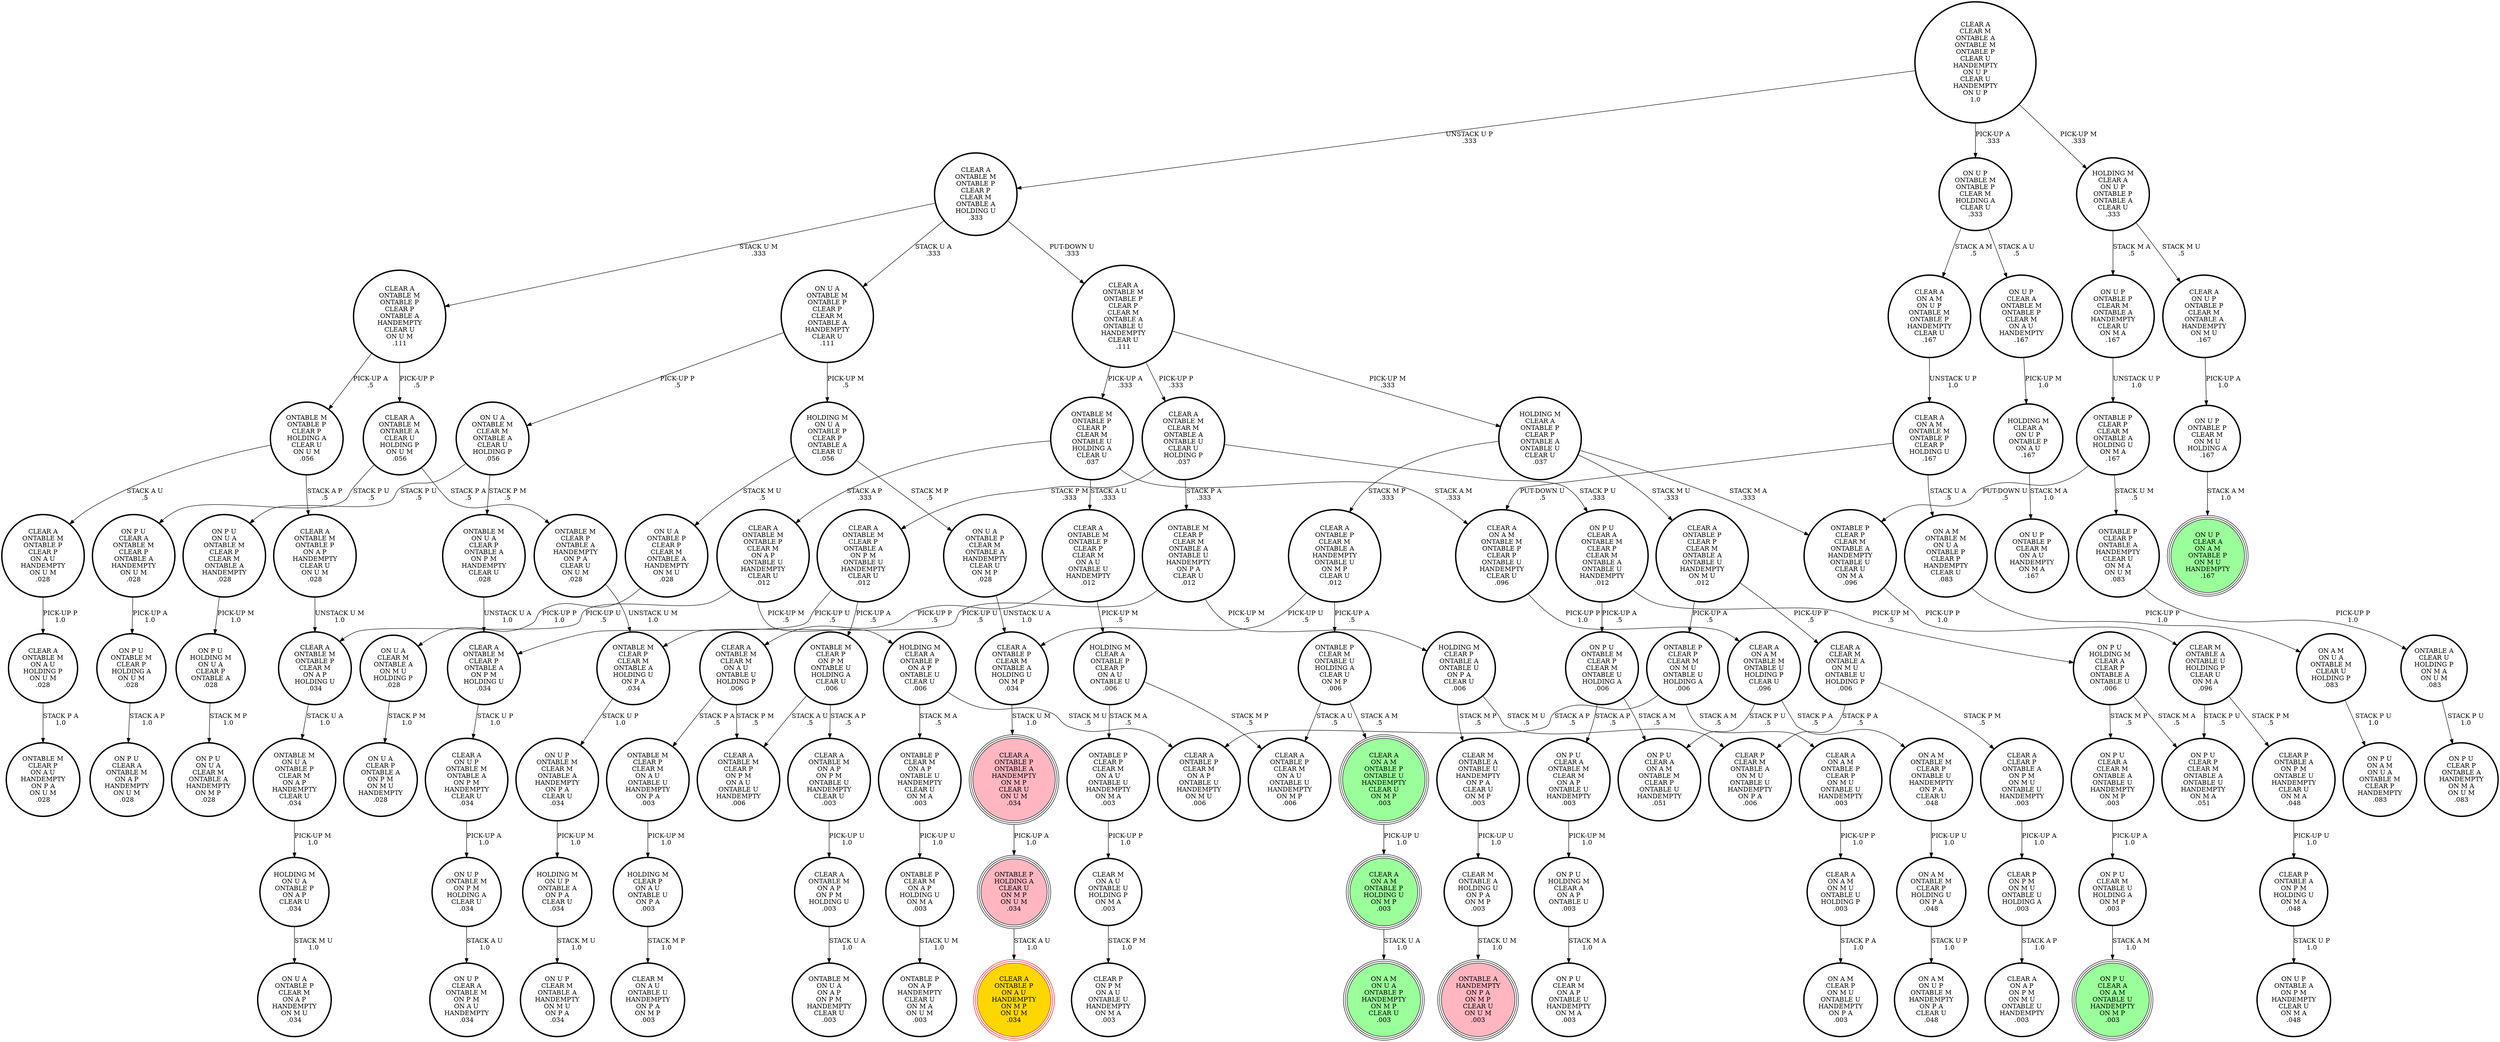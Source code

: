 digraph {
"CLEAR P\nONTABLE A\nON P M\nONTABLE U\nHANDEMPTY\nCLEAR U\nON M A\n.048\n" -> "CLEAR P\nONTABLE A\nON P M\nHOLDING U\nON M A\n.048\n"[label="PICK-UP U\n1.0\n"];
"HOLDING M\nCLEAR P\nON A U\nONTABLE U\nON P A\n.003\n" -> "CLEAR M\nON A U\nONTABLE U\nHANDEMPTY\nON P A\nON M P\n.003\n"[label="STACK M P\n1.0\n"];
"CLEAR A\nONTABLE M\nONTABLE P\nCLEAR M\nON A P\nHOLDING U\n.034\n" -> "ONTABLE M\nON U A\nONTABLE P\nCLEAR M\nON A P\nHANDEMPTY\nCLEAR U\n.034\n"[label="STACK U A\n1.0\n"];
"ON U A\nCLEAR M\nONTABLE A\nON M U\nHOLDING P\n.028\n" -> "ON U A\nCLEAR P\nONTABLE A\nON P M\nON M U\nHANDEMPTY\n.028\n"[label="STACK P M\n1.0\n"];
"ON P U\nONTABLE M\nCLEAR P\nHOLDING A\nON U M\n.028\n" -> "ON P U\nCLEAR A\nONTABLE M\nON A P\nHANDEMPTY\nON U M\n.028\n"[label="STACK A P\n1.0\n"];
"CLEAR A\nONTABLE M\nON A U\nHOLDING P\nON U M\n.028\n" -> "ONTABLE M\nCLEAR P\nON A U\nHANDEMPTY\nON P A\nON U M\n.028\n"[label="STACK P A\n1.0\n"];
"ON U A\nONTABLE M\nCLEAR M\nONTABLE A\nCLEAR U\nHOLDING P\n.056\n" -> "ON P U\nON U A\nONTABLE M\nCLEAR P\nCLEAR M\nONTABLE A\nHANDEMPTY\n.028\n"[label="STACK P U\n.5\n"];
"ON U A\nONTABLE M\nCLEAR M\nONTABLE A\nCLEAR U\nHOLDING P\n.056\n" -> "ONTABLE M\nON U A\nCLEAR P\nONTABLE A\nON P M\nHANDEMPTY\nCLEAR U\n.028\n"[label="STACK P M\n.5\n"];
"HOLDING M\nCLEAR A\nON U P\nONTABLE P\nONTABLE A\nCLEAR U\n.333\n" -> "ON U P\nONTABLE P\nCLEAR M\nONTABLE A\nHANDEMPTY\nCLEAR U\nON M A\n.167\n"[label="STACK M A\n.5\n"];
"HOLDING M\nCLEAR A\nON U P\nONTABLE P\nONTABLE A\nCLEAR U\n.333\n" -> "CLEAR A\nON U P\nONTABLE P\nCLEAR M\nONTABLE A\nHANDEMPTY\nON M U\n.167\n"[label="STACK M U\n.5\n"];
"ON P U\nON U A\nONTABLE M\nCLEAR P\nCLEAR M\nONTABLE A\nHANDEMPTY\n.028\n" -> "ON P U\nHOLDING M\nON U A\nCLEAR P\nONTABLE A\n.028\n"[label="PICK-UP M\n1.0\n"];
"ONTABLE M\nONTABLE P\nCLEAR P\nCLEAR M\nONTABLE U\nHOLDING A\nCLEAR U\n.037\n" -> "CLEAR A\nONTABLE M\nONTABLE P\nCLEAR P\nCLEAR M\nON A U\nONTABLE U\nHANDEMPTY\n.012\n"[label="STACK A U\n.333\n"];
"ONTABLE M\nONTABLE P\nCLEAR P\nCLEAR M\nONTABLE U\nHOLDING A\nCLEAR U\n.037\n" -> "CLEAR A\nONTABLE M\nONTABLE P\nCLEAR M\nON A P\nONTABLE U\nHANDEMPTY\nCLEAR U\n.012\n"[label="STACK A P\n.333\n"];
"ONTABLE M\nONTABLE P\nCLEAR P\nCLEAR M\nONTABLE U\nHOLDING A\nCLEAR U\n.037\n" -> "CLEAR A\nON A M\nONTABLE M\nONTABLE P\nCLEAR P\nONTABLE U\nHANDEMPTY\nCLEAR U\n.096\n"[label="STACK A M\n.333\n"];
"ONTABLE P\nCLEAR P\nCLEAR M\nON A U\nONTABLE U\nHANDEMPTY\nON M A\n.003\n" -> "CLEAR M\nON A U\nONTABLE U\nHOLDING P\nON M A\n.003\n"[label="PICK-UP P\n1.0\n"];
"HOLDING M\nON U P\nONTABLE A\nON P A\nCLEAR U\n.034\n" -> "ON U P\nCLEAR M\nONTABLE A\nHANDEMPTY\nON M U\nON P A\n.034\n"[label="STACK M U\n1.0\n"];
"CLEAR A\nONTABLE M\nONTABLE P\nCLEAR P\nCLEAR M\nONTABLE A\nONTABLE U\nHANDEMPTY\nCLEAR U\n.111\n" -> "ONTABLE M\nONTABLE P\nCLEAR P\nCLEAR M\nONTABLE U\nHOLDING A\nCLEAR U\n.037\n"[label="PICK-UP A\n.333\n"];
"CLEAR A\nONTABLE M\nONTABLE P\nCLEAR P\nCLEAR M\nONTABLE A\nONTABLE U\nHANDEMPTY\nCLEAR U\n.111\n" -> "CLEAR A\nONTABLE M\nCLEAR M\nONTABLE A\nONTABLE U\nCLEAR U\nHOLDING P\n.037\n"[label="PICK-UP P\n.333\n"];
"CLEAR A\nONTABLE M\nONTABLE P\nCLEAR P\nCLEAR M\nONTABLE A\nONTABLE U\nHANDEMPTY\nCLEAR U\n.111\n" -> "HOLDING M\nCLEAR A\nONTABLE P\nCLEAR P\nONTABLE A\nONTABLE U\nCLEAR U\n.037\n"[label="PICK-UP M\n.333\n"];
"HOLDING M\nCLEAR A\nONTABLE P\nCLEAR P\nON A U\nONTABLE U\n.006\n" -> "CLEAR A\nONTABLE P\nCLEAR M\nON A U\nONTABLE U\nHANDEMPTY\nON M P\n.006\n"[label="STACK M P\n.5\n"];
"HOLDING M\nCLEAR A\nONTABLE P\nCLEAR P\nON A U\nONTABLE U\n.006\n" -> "ONTABLE P\nCLEAR P\nCLEAR M\nON A U\nONTABLE U\nHANDEMPTY\nON M A\n.003\n"[label="STACK M A\n.5\n"];
"ON U A\nONTABLE M\nONTABLE P\nCLEAR P\nCLEAR M\nONTABLE A\nHANDEMPTY\nCLEAR U\n.111\n" -> "ON U A\nONTABLE M\nCLEAR M\nONTABLE A\nCLEAR U\nHOLDING P\n.056\n"[label="PICK-UP P\n.5\n"];
"ON U A\nONTABLE M\nONTABLE P\nCLEAR P\nCLEAR M\nONTABLE A\nHANDEMPTY\nCLEAR U\n.111\n" -> "HOLDING M\nON U A\nONTABLE P\nCLEAR P\nONTABLE A\nCLEAR U\n.056\n"[label="PICK-UP M\n.5\n"];
"ON P U\nONTABLE M\nCLEAR P\nCLEAR M\nONTABLE U\nHOLDING A\n.006\n" -> "ON P U\nCLEAR A\nON A M\nONTABLE M\nCLEAR P\nONTABLE U\nHANDEMPTY\n.051\n"[label="STACK A M\n.5\n"];
"ON P U\nONTABLE M\nCLEAR P\nCLEAR M\nONTABLE U\nHOLDING A\n.006\n" -> "ON P U\nCLEAR A\nONTABLE M\nCLEAR M\nON A P\nONTABLE U\nHANDEMPTY\n.003\n"[label="STACK A P\n.5\n"];
"CLEAR M\nONTABLE A\nONTABLE U\nHANDEMPTY\nON P A\nCLEAR U\nON M P\n.003\n" -> "CLEAR M\nONTABLE A\nHOLDING U\nON P A\nON M P\n.003\n"[label="PICK-UP U\n1.0\n"];
"ONTABLE P\nCLEAR P\nCLEAR M\nON M U\nONTABLE U\nHOLDING A\n.006\n" -> "CLEAR A\nON A M\nONTABLE P\nCLEAR P\nON M U\nONTABLE U\nHANDEMPTY\n.003\n"[label="STACK A M\n.5\n"];
"ONTABLE P\nCLEAR P\nCLEAR M\nON M U\nONTABLE U\nHOLDING A\n.006\n" -> "CLEAR A\nONTABLE P\nCLEAR M\nON A P\nONTABLE U\nHANDEMPTY\nON M U\n.006\n"[label="STACK A P\n.5\n"];
"ON U P\nONTABLE M\nCLEAR M\nONTABLE A\nHANDEMPTY\nON P A\nCLEAR U\n.034\n" -> "HOLDING M\nON U P\nONTABLE A\nON P A\nCLEAR U\n.034\n"[label="PICK-UP M\n1.0\n"];
"CLEAR A\nONTABLE M\nON A P\nON P M\nONTABLE U\nHANDEMPTY\nCLEAR U\n.003\n" -> "CLEAR A\nONTABLE M\nON A P\nON P M\nHOLDING U\n.003\n"[label="PICK-UP U\n1.0\n"];
"CLEAR A\nONTABLE M\nONTABLE P\nCLEAR P\nCLEAR M\nON A U\nONTABLE U\nHANDEMPTY\n.012\n" -> "HOLDING M\nCLEAR A\nONTABLE P\nCLEAR P\nON A U\nONTABLE U\n.006\n"[label="PICK-UP M\n.5\n"];
"CLEAR A\nONTABLE M\nONTABLE P\nCLEAR P\nCLEAR M\nON A U\nONTABLE U\nHANDEMPTY\n.012\n" -> "CLEAR A\nONTABLE M\nCLEAR M\nON A U\nONTABLE U\nHOLDING P\n.006\n"[label="PICK-UP P\n.5\n"];
"CLEAR A\nONTABLE M\nCLEAR P\nONTABLE A\nON P M\nONTABLE U\nHANDEMPTY\nCLEAR U\n.012\n" -> "CLEAR A\nONTABLE M\nCLEAR P\nONTABLE A\nON P M\nHOLDING U\n.034\n"[label="PICK-UP U\n.5\n"];
"CLEAR A\nONTABLE M\nCLEAR P\nONTABLE A\nON P M\nONTABLE U\nHANDEMPTY\nCLEAR U\n.012\n" -> "ONTABLE M\nCLEAR P\nON P M\nONTABLE U\nHOLDING A\nCLEAR U\n.006\n"[label="PICK-UP A\n.5\n"];
"CLEAR M\nONTABLE A\nHOLDING U\nON P A\nON M P\n.003\n" -> "ONTABLE A\nHANDEMPTY\nON P A\nON M P\nCLEAR U\nON U M\n.003\n"[label="STACK U M\n1.0\n"];
"ON P U\nCLEAR A\nONTABLE M\nCLEAR P\nCLEAR M\nONTABLE A\nONTABLE U\nHANDEMPTY\n.012\n" -> "ON P U\nHOLDING M\nCLEAR A\nCLEAR P\nONTABLE A\nONTABLE U\n.006\n"[label="PICK-UP M\n.5\n"];
"ON P U\nCLEAR A\nONTABLE M\nCLEAR P\nCLEAR M\nONTABLE A\nONTABLE U\nHANDEMPTY\n.012\n" -> "ON P U\nONTABLE M\nCLEAR P\nCLEAR M\nONTABLE U\nHOLDING A\n.006\n"[label="PICK-UP A\n.5\n"];
"CLEAR A\nCLEAR M\nONTABLE A\nON M U\nONTABLE U\nHOLDING P\n.006\n" -> "CLEAR A\nCLEAR P\nONTABLE A\nON P M\nON M U\nONTABLE U\nHANDEMPTY\n.003\n"[label="STACK P M\n.5\n"];
"CLEAR A\nCLEAR M\nONTABLE A\nON M U\nONTABLE U\nHOLDING P\n.006\n" -> "CLEAR P\nCLEAR M\nONTABLE A\nON M U\nONTABLE U\nHANDEMPTY\nON P A\n.006\n"[label="STACK P A\n.5\n"];
"CLEAR P\nON P M\nON M U\nONTABLE U\nHOLDING A\n.003\n" -> "CLEAR A\nON A P\nON P M\nON M U\nONTABLE U\nHANDEMPTY\n.003\n"[label="STACK A P\n1.0\n"];
"ON A M\nON U A\nONTABLE M\nCLEAR U\nHOLDING P\n.083\n" -> "ON P U\nON A M\nON U A\nONTABLE M\nCLEAR P\nHANDEMPTY\n.083\n"[label="STACK P U\n1.0\n"];
"CLEAR A\nONTABLE M\nCLEAR M\nONTABLE A\nONTABLE U\nCLEAR U\nHOLDING P\n.037\n" -> "ONTABLE M\nCLEAR P\nCLEAR M\nONTABLE A\nONTABLE U\nHANDEMPTY\nON P A\nCLEAR U\n.012\n"[label="STACK P A\n.333\n"];
"CLEAR A\nONTABLE M\nCLEAR M\nONTABLE A\nONTABLE U\nCLEAR U\nHOLDING P\n.037\n" -> "ON P U\nCLEAR A\nONTABLE M\nCLEAR P\nCLEAR M\nONTABLE A\nONTABLE U\nHANDEMPTY\n.012\n"[label="STACK P U\n.333\n"];
"CLEAR A\nONTABLE M\nCLEAR M\nONTABLE A\nONTABLE U\nCLEAR U\nHOLDING P\n.037\n" -> "CLEAR A\nONTABLE M\nCLEAR P\nONTABLE A\nON P M\nONTABLE U\nHANDEMPTY\nCLEAR U\n.012\n"[label="STACK P M\n.333\n"];
"ONTABLE M\nCLEAR P\nON P M\nONTABLE U\nHOLDING A\nCLEAR U\n.006\n" -> "CLEAR A\nONTABLE M\nCLEAR P\nON P M\nON A U\nONTABLE U\nHANDEMPTY\n.006\n"[label="STACK A U\n.5\n"];
"ONTABLE M\nCLEAR P\nON P M\nONTABLE U\nHOLDING A\nCLEAR U\n.006\n" -> "CLEAR A\nONTABLE M\nON A P\nON P M\nONTABLE U\nHANDEMPTY\nCLEAR U\n.003\n"[label="STACK A P\n.5\n"];
"ON P U\nHOLDING M\nCLEAR A\nON A P\nONTABLE U\n.003\n" -> "ON P U\nCLEAR M\nON A P\nONTABLE U\nHANDEMPTY\nON M A\n.003\n"[label="STACK M A\n1.0\n"];
"CLEAR A\nON U P\nONTABLE P\nCLEAR M\nONTABLE A\nHANDEMPTY\nON M U\n.167\n" -> "ON U P\nONTABLE P\nCLEAR M\nON M U\nHOLDING A\n.167\n"[label="PICK-UP A\n1.0\n"];
"CLEAR M\nONTABLE A\nONTABLE U\nHOLDING P\nCLEAR U\nON M A\n.096\n" -> "CLEAR P\nONTABLE A\nON P M\nONTABLE U\nHANDEMPTY\nCLEAR U\nON M A\n.048\n"[label="STACK P M\n.5\n"];
"CLEAR M\nONTABLE A\nONTABLE U\nHOLDING P\nCLEAR U\nON M A\n.096\n" -> "ON P U\nCLEAR P\nCLEAR M\nONTABLE A\nONTABLE U\nHANDEMPTY\nON M A\n.051\n"[label="STACK P U\n.5\n"];
"CLEAR A\nON A M\nONTABLE P\nONTABLE U\nHANDEMPTY\nCLEAR U\nON M P\n.003\n" -> "CLEAR A\nON A M\nONTABLE P\nHOLDING U\nON M P\n.003\n"[label="PICK-UP U\n1.0\n"];
"ONTABLE M\nONTABLE P\nCLEAR P\nHOLDING A\nCLEAR U\nON U M\n.056\n" -> "CLEAR A\nONTABLE M\nONTABLE P\nCLEAR P\nON A U\nHANDEMPTY\nON U M\n.028\n"[label="STACK A U\n.5\n"];
"ONTABLE M\nONTABLE P\nCLEAR P\nHOLDING A\nCLEAR U\nON U M\n.056\n" -> "CLEAR A\nONTABLE M\nONTABLE P\nON A P\nHANDEMPTY\nCLEAR U\nON U M\n.028\n"[label="STACK A P\n.5\n"];
"CLEAR A\nON A M\nONTABLE M\nONTABLE P\nCLEAR P\nONTABLE U\nHANDEMPTY\nCLEAR U\n.096\n" -> "CLEAR A\nON A M\nONTABLE M\nONTABLE U\nHOLDING P\nCLEAR U\n.096\n"[label="PICK-UP P\n1.0\n"];
"ON U P\nCLEAR A\nONTABLE M\nONTABLE P\nCLEAR M\nON A U\nHANDEMPTY\n.167\n" -> "HOLDING M\nCLEAR A\nON U P\nONTABLE P\nON A U\n.167\n"[label="PICK-UP M\n1.0\n"];
"ON P U\nHOLDING M\nCLEAR A\nCLEAR P\nONTABLE A\nONTABLE U\n.006\n" -> "ON P U\nCLEAR A\nCLEAR M\nONTABLE A\nONTABLE U\nHANDEMPTY\nON M P\n.003\n"[label="STACK M P\n.5\n"];
"ON P U\nHOLDING M\nCLEAR A\nCLEAR P\nONTABLE A\nONTABLE U\n.006\n" -> "ON P U\nCLEAR P\nCLEAR M\nONTABLE A\nONTABLE U\nHANDEMPTY\nON M A\n.051\n"[label="STACK M A\n.5\n"];
"HOLDING M\nCLEAR A\nON U P\nONTABLE P\nON A U\n.167\n" -> "ON U P\nONTABLE P\nCLEAR M\nON A U\nHANDEMPTY\nON M A\n.167\n"[label="STACK M A\n1.0\n"];
"ON U P\nONTABLE M\nONTABLE P\nCLEAR M\nHOLDING A\nCLEAR U\n.333\n" -> "ON U P\nCLEAR A\nONTABLE M\nONTABLE P\nCLEAR M\nON A U\nHANDEMPTY\n.167\n"[label="STACK A U\n.5\n"];
"ON U P\nONTABLE M\nONTABLE P\nCLEAR M\nHOLDING A\nCLEAR U\n.333\n" -> "CLEAR A\nON A M\nON U P\nONTABLE M\nONTABLE P\nHANDEMPTY\nCLEAR U\n.167\n"[label="STACK A M\n.5\n"];
"HOLDING M\nCLEAR A\nONTABLE P\nCLEAR P\nONTABLE A\nONTABLE U\nCLEAR U\n.037\n" -> "CLEAR A\nONTABLE P\nCLEAR M\nONTABLE A\nHANDEMPTY\nONTABLE U\nON M P\nCLEAR U\n.012\n"[label="STACK M P\n.333\n"];
"HOLDING M\nCLEAR A\nONTABLE P\nCLEAR P\nONTABLE A\nONTABLE U\nCLEAR U\n.037\n" -> "ONTABLE P\nCLEAR P\nCLEAR M\nONTABLE A\nHANDEMPTY\nONTABLE U\nCLEAR U\nON M A\n.096\n"[label="STACK M A\n.333\n"];
"HOLDING M\nCLEAR A\nONTABLE P\nCLEAR P\nONTABLE A\nONTABLE U\nCLEAR U\n.037\n" -> "CLEAR A\nONTABLE P\nCLEAR P\nCLEAR M\nONTABLE A\nONTABLE U\nHANDEMPTY\nON M U\n.012\n"[label="STACK M U\n.333\n"];
"ONTABLE M\nCLEAR P\nCLEAR M\nONTABLE A\nHOLDING U\nON P A\n.034\n" -> "ON U P\nONTABLE M\nCLEAR M\nONTABLE A\nHANDEMPTY\nON P A\nCLEAR U\n.034\n"[label="STACK U P\n1.0\n"];
"HOLDING M\nCLEAR A\nONTABLE P\nON A P\nONTABLE U\nCLEAR U\n.006\n" -> "ONTABLE P\nCLEAR M\nON A P\nONTABLE U\nHANDEMPTY\nCLEAR U\nON M A\n.003\n"[label="STACK M A\n.5\n"];
"HOLDING M\nCLEAR A\nONTABLE P\nON A P\nONTABLE U\nCLEAR U\n.006\n" -> "CLEAR A\nONTABLE P\nCLEAR M\nON A P\nONTABLE U\nHANDEMPTY\nON M U\n.006\n"[label="STACK M U\n.5\n"];
"CLEAR A\nON A M\nONTABLE P\nHOLDING U\nON M P\n.003\n" -> "ON A M\nON U A\nONTABLE P\nHANDEMPTY\nON M P\nCLEAR U\n.003\n"[label="STACK U A\n1.0\n"];
"ON P U\nCLEAR A\nONTABLE M\nCLEAR P\nONTABLE A\nHANDEMPTY\nON U M\n.028\n" -> "ON P U\nONTABLE M\nCLEAR P\nHOLDING A\nON U M\n.028\n"[label="PICK-UP A\n1.0\n"];
"ONTABLE P\nCLEAR P\nCLEAR M\nONTABLE A\nHANDEMPTY\nONTABLE U\nCLEAR U\nON M A\n.096\n" -> "CLEAR M\nONTABLE A\nONTABLE U\nHOLDING P\nCLEAR U\nON M A\n.096\n"[label="PICK-UP P\n1.0\n"];
"CLEAR A\nONTABLE M\nONTABLE P\nCLEAR M\nON A P\nONTABLE U\nHANDEMPTY\nCLEAR U\n.012\n" -> "CLEAR A\nONTABLE M\nONTABLE P\nCLEAR M\nON A P\nHOLDING U\n.034\n"[label="PICK-UP U\n.5\n"];
"CLEAR A\nONTABLE M\nONTABLE P\nCLEAR M\nON A P\nONTABLE U\nHANDEMPTY\nCLEAR U\n.012\n" -> "HOLDING M\nCLEAR A\nONTABLE P\nON A P\nONTABLE U\nCLEAR U\n.006\n"[label="PICK-UP M\n.5\n"];
"ONTABLE P\nCLEAR M\nON A P\nONTABLE U\nHANDEMPTY\nCLEAR U\nON M A\n.003\n" -> "ONTABLE P\nCLEAR M\nON A P\nHOLDING U\nON M A\n.003\n"[label="PICK-UP U\n1.0\n"];
"ONTABLE P\nCLEAR M\nON A P\nHOLDING U\nON M A\n.003\n" -> "ONTABLE P\nON A P\nHANDEMPTY\nCLEAR U\nON M A\nON U M\n.003\n"[label="STACK U M\n1.0\n"];
"CLEAR A\nONTABLE M\nONTABLE P\nCLEAR P\nONTABLE A\nHANDEMPTY\nCLEAR U\nON U M\n.111\n" -> "CLEAR A\nONTABLE M\nONTABLE A\nCLEAR U\nHOLDING P\nON U M\n.056\n"[label="PICK-UP P\n.5\n"];
"CLEAR A\nONTABLE M\nONTABLE P\nCLEAR P\nONTABLE A\nHANDEMPTY\nCLEAR U\nON U M\n.111\n" -> "ONTABLE M\nONTABLE P\nCLEAR P\nHOLDING A\nCLEAR U\nON U M\n.056\n"[label="PICK-UP A\n.5\n"];
"CLEAR A\nON A M\nONTABLE M\nONTABLE P\nCLEAR P\nHOLDING U\n.167\n" -> "ON A M\nONTABLE M\nON U A\nONTABLE P\nCLEAR P\nHANDEMPTY\nCLEAR U\n.083\n"[label="STACK U A\n.5\n"];
"CLEAR A\nON A M\nONTABLE M\nONTABLE P\nCLEAR P\nHOLDING U\n.167\n" -> "CLEAR A\nON A M\nONTABLE M\nONTABLE P\nCLEAR P\nONTABLE U\nHANDEMPTY\nCLEAR U\n.096\n"[label="PUT-DOWN U\n.5\n"];
"ON P U\nCLEAR A\nCLEAR M\nONTABLE A\nONTABLE U\nHANDEMPTY\nON M P\n.003\n" -> "ON P U\nCLEAR M\nONTABLE U\nHOLDING A\nON M P\n.003\n"[label="PICK-UP A\n1.0\n"];
"HOLDING M\nON U A\nONTABLE P\nON A P\nCLEAR U\n.034\n" -> "ON U A\nONTABLE P\nCLEAR M\nON A P\nHANDEMPTY\nON M U\n.034\n"[label="STACK M U\n1.0\n"];
"ON P U\nCLEAR A\nONTABLE M\nCLEAR M\nON A P\nONTABLE U\nHANDEMPTY\n.003\n" -> "ON P U\nHOLDING M\nCLEAR A\nON A P\nONTABLE U\n.003\n"[label="PICK-UP M\n1.0\n"];
"CLEAR A\nONTABLE M\nONTABLE P\nCLEAR P\nCLEAR M\nONTABLE A\nHOLDING U\n.333\n" -> "CLEAR A\nONTABLE M\nONTABLE P\nCLEAR P\nONTABLE A\nHANDEMPTY\nCLEAR U\nON U M\n.111\n"[label="STACK U M\n.333\n"];
"CLEAR A\nONTABLE M\nONTABLE P\nCLEAR P\nCLEAR M\nONTABLE A\nHOLDING U\n.333\n" -> "CLEAR A\nONTABLE M\nONTABLE P\nCLEAR P\nCLEAR M\nONTABLE A\nONTABLE U\nHANDEMPTY\nCLEAR U\n.111\n"[label="PUT-DOWN U\n.333\n"];
"CLEAR A\nONTABLE M\nONTABLE P\nCLEAR P\nCLEAR M\nONTABLE A\nHOLDING U\n.333\n" -> "ON U A\nONTABLE M\nONTABLE P\nCLEAR P\nCLEAR M\nONTABLE A\nHANDEMPTY\nCLEAR U\n.111\n"[label="STACK U A\n.333\n"];
"CLEAR A\nON A M\nON U P\nONTABLE M\nONTABLE P\nHANDEMPTY\nCLEAR U\n.167\n" -> "CLEAR A\nON A M\nONTABLE M\nONTABLE P\nCLEAR P\nHOLDING U\n.167\n"[label="UNSTACK U P\n1.0\n"];
"ON U P\nONTABLE P\nCLEAR M\nON M U\nHOLDING A\n.167\n" -> "ON U P\nCLEAR A\nON A M\nONTABLE P\nON M U\nHANDEMPTY\n.167\n"[label="STACK A M\n1.0\n"];
"ONTABLE M\nON U A\nCLEAR P\nONTABLE A\nON P M\nHANDEMPTY\nCLEAR U\n.028\n" -> "CLEAR A\nONTABLE M\nCLEAR P\nONTABLE A\nON P M\nHOLDING U\n.034\n"[label="UNSTACK U A\n1.0\n"];
"CLEAR P\nONTABLE A\nON P M\nHOLDING U\nON M A\n.048\n" -> "ON U P\nONTABLE A\nON P M\nHANDEMPTY\nCLEAR U\nON M A\n.048\n"[label="STACK U P\n1.0\n"];
"CLEAR A\nONTABLE M\nONTABLE A\nCLEAR U\nHOLDING P\nON U M\n.056\n" -> "ON P U\nCLEAR A\nONTABLE M\nCLEAR P\nONTABLE A\nHANDEMPTY\nON U M\n.028\n"[label="STACK P U\n.5\n"];
"CLEAR A\nONTABLE M\nONTABLE A\nCLEAR U\nHOLDING P\nON U M\n.056\n" -> "ONTABLE M\nCLEAR P\nONTABLE A\nHANDEMPTY\nON P A\nCLEAR U\nON U M\n.028\n"[label="STACK P A\n.5\n"];
"ONTABLE P\nCLEAR M\nONTABLE U\nHOLDING A\nCLEAR U\nON M P\n.006\n" -> "CLEAR A\nONTABLE P\nCLEAR M\nON A U\nONTABLE U\nHANDEMPTY\nON M P\n.006\n"[label="STACK A U\n.5\n"];
"ONTABLE P\nCLEAR M\nONTABLE U\nHOLDING A\nCLEAR U\nON M P\n.006\n" -> "CLEAR A\nON A M\nONTABLE P\nONTABLE U\nHANDEMPTY\nCLEAR U\nON M P\n.003\n"[label="STACK A M\n.5\n"];
"ONTABLE A\nCLEAR U\nHOLDING P\nON M A\nON U M\n.083\n" -> "ON P U\nCLEAR P\nONTABLE A\nHANDEMPTY\nON M A\nON U M\n.083\n"[label="STACK P U\n1.0\n"];
"ON P U\nCLEAR M\nONTABLE U\nHOLDING A\nON M P\n.003\n" -> "ON P U\nCLEAR A\nON A M\nONTABLE U\nHANDEMPTY\nON M P\n.003\n"[label="STACK A M\n1.0\n"];
"CLEAR M\nON A U\nONTABLE U\nHOLDING P\nON M A\n.003\n" -> "CLEAR P\nON P M\nON A U\nONTABLE U\nHANDEMPTY\nON M A\n.003\n"[label="STACK P M\n1.0\n"];
"CLEAR A\nONTABLE M\nONTABLE P\nCLEAR P\nON A U\nHANDEMPTY\nON U M\n.028\n" -> "CLEAR A\nONTABLE M\nON A U\nHOLDING P\nON U M\n.028\n"[label="PICK-UP P\n1.0\n"];
"CLEAR A\nONTABLE P\nONTABLE A\nHANDEMPTY\nON M P\nCLEAR U\nON U M\n.034\n" -> "ONTABLE P\nHOLDING A\nCLEAR U\nON M P\nON U M\n.034\n"[label="PICK-UP A\n1.0\n"];
"CLEAR A\nON A M\nON M U\nONTABLE U\nHOLDING P\n.003\n" -> "ON A M\nCLEAR P\nON M U\nONTABLE U\nHANDEMPTY\nON P A\n.003\n"[label="STACK P A\n1.0\n"];
"ONTABLE P\nHOLDING A\nCLEAR U\nON M P\nON U M\n.034\n" -> "CLEAR A\nONTABLE P\nON A U\nHANDEMPTY\nON M P\nON U M\n.034\n"[label="STACK A U\n1.0\n"];
"CLEAR A\nONTABLE M\nCLEAR M\nON A U\nONTABLE U\nHOLDING P\n.006\n" -> "ONTABLE M\nCLEAR P\nCLEAR M\nON A U\nONTABLE U\nHANDEMPTY\nON P A\n.003\n"[label="STACK P A\n.5\n"];
"CLEAR A\nONTABLE M\nCLEAR M\nON A U\nONTABLE U\nHOLDING P\n.006\n" -> "CLEAR A\nONTABLE M\nCLEAR P\nON P M\nON A U\nONTABLE U\nHANDEMPTY\n.006\n"[label="STACK P M\n.5\n"];
"ONTABLE P\nCLEAR P\nCLEAR M\nONTABLE A\nHOLDING U\nON M A\n.167\n" -> "ONTABLE P\nCLEAR P\nONTABLE A\nHANDEMPTY\nCLEAR U\nON M A\nON U M\n.083\n"[label="STACK U M\n.5\n"];
"ONTABLE P\nCLEAR P\nCLEAR M\nONTABLE A\nHOLDING U\nON M A\n.167\n" -> "ONTABLE P\nCLEAR P\nCLEAR M\nONTABLE A\nHANDEMPTY\nONTABLE U\nCLEAR U\nON M A\n.096\n"[label="PUT-DOWN U\n.5\n"];
"CLEAR A\nCLEAR M\nONTABLE A\nONTABLE M\nONTABLE P\nCLEAR U\nHANDEMPTY\nON U P\nCLEAR U\nHANDEMPTY\nON U P\n1.0\n" -> "HOLDING M\nCLEAR A\nON U P\nONTABLE P\nONTABLE A\nCLEAR U\n.333\n"[label="PICK-UP M\n.333\n"];
"CLEAR A\nCLEAR M\nONTABLE A\nONTABLE M\nONTABLE P\nCLEAR U\nHANDEMPTY\nON U P\nCLEAR U\nHANDEMPTY\nON U P\n1.0\n" -> "ON U P\nONTABLE M\nONTABLE P\nCLEAR M\nHOLDING A\nCLEAR U\n.333\n"[label="PICK-UP A\n.333\n"];
"CLEAR A\nCLEAR M\nONTABLE A\nONTABLE M\nONTABLE P\nCLEAR U\nHANDEMPTY\nON U P\nCLEAR U\nHANDEMPTY\nON U P\n1.0\n" -> "CLEAR A\nONTABLE M\nONTABLE P\nCLEAR P\nCLEAR M\nONTABLE A\nHOLDING U\n.333\n"[label="UNSTACK U P\n.333\n"];
"ON A M\nONTABLE M\nCLEAR P\nHOLDING U\nON P A\n.048\n" -> "ON A M\nON U P\nONTABLE M\nHANDEMPTY\nON P A\nCLEAR U\n.048\n"[label="STACK U P\n1.0\n"];
"ON U A\nONTABLE P\nCLEAR M\nONTABLE A\nHANDEMPTY\nCLEAR U\nON M P\n.028\n" -> "CLEAR A\nONTABLE P\nCLEAR M\nONTABLE A\nHOLDING U\nON M P\n.034\n"[label="UNSTACK U A\n1.0\n"];
"CLEAR A\nCLEAR P\nONTABLE A\nON P M\nON M U\nONTABLE U\nHANDEMPTY\n.003\n" -> "CLEAR P\nON P M\nON M U\nONTABLE U\nHOLDING A\n.003\n"[label="PICK-UP A\n1.0\n"];
"ONTABLE P\nCLEAR P\nONTABLE A\nHANDEMPTY\nCLEAR U\nON M A\nON U M\n.083\n" -> "ONTABLE A\nCLEAR U\nHOLDING P\nON M A\nON U M\n.083\n"[label="PICK-UP P\n1.0\n"];
"CLEAR A\nONTABLE P\nCLEAR P\nCLEAR M\nONTABLE A\nONTABLE U\nHANDEMPTY\nON M U\n.012\n" -> "ONTABLE P\nCLEAR P\nCLEAR M\nON M U\nONTABLE U\nHOLDING A\n.006\n"[label="PICK-UP A\n.5\n"];
"CLEAR A\nONTABLE P\nCLEAR P\nCLEAR M\nONTABLE A\nONTABLE U\nHANDEMPTY\nON M U\n.012\n" -> "CLEAR A\nCLEAR M\nONTABLE A\nON M U\nONTABLE U\nHOLDING P\n.006\n"[label="PICK-UP P\n.5\n"];
"CLEAR A\nONTABLE M\nON A P\nON P M\nHOLDING U\n.003\n" -> "ONTABLE M\nON U A\nON A P\nON P M\nHANDEMPTY\nCLEAR U\n.003\n"[label="STACK U A\n1.0\n"];
"ON U P\nONTABLE M\nON P M\nHOLDING A\nCLEAR U\n.034\n" -> "ON U P\nCLEAR A\nONTABLE M\nON P M\nON A U\nHANDEMPTY\n.034\n"[label="STACK A U\n1.0\n"];
"ON U P\nONTABLE P\nCLEAR M\nONTABLE A\nHANDEMPTY\nCLEAR U\nON M A\n.167\n" -> "ONTABLE P\nCLEAR P\nCLEAR M\nONTABLE A\nHOLDING U\nON M A\n.167\n"[label="UNSTACK U P\n1.0\n"];
"CLEAR A\nON A M\nONTABLE M\nONTABLE U\nHOLDING P\nCLEAR U\n.096\n" -> "ON A M\nONTABLE M\nCLEAR P\nONTABLE U\nHANDEMPTY\nON P A\nCLEAR U\n.048\n"[label="STACK P A\n.5\n"];
"CLEAR A\nON A M\nONTABLE M\nONTABLE U\nHOLDING P\nCLEAR U\n.096\n" -> "ON P U\nCLEAR A\nON A M\nONTABLE M\nCLEAR P\nONTABLE U\nHANDEMPTY\n.051\n"[label="STACK P U\n.5\n"];
"CLEAR A\nONTABLE P\nCLEAR M\nONTABLE A\nHOLDING U\nON M P\n.034\n" -> "CLEAR A\nONTABLE P\nONTABLE A\nHANDEMPTY\nON M P\nCLEAR U\nON U M\n.034\n"[label="STACK U M\n1.0\n"];
"ONTABLE M\nCLEAR P\nCLEAR M\nONTABLE A\nONTABLE U\nHANDEMPTY\nON P A\nCLEAR U\n.012\n" -> "HOLDING M\nCLEAR P\nONTABLE A\nONTABLE U\nON P A\nCLEAR U\n.006\n"[label="PICK-UP M\n.5\n"];
"ONTABLE M\nCLEAR P\nCLEAR M\nONTABLE A\nONTABLE U\nHANDEMPTY\nON P A\nCLEAR U\n.012\n" -> "ONTABLE M\nCLEAR P\nCLEAR M\nONTABLE A\nHOLDING U\nON P A\n.034\n"[label="PICK-UP U\n.5\n"];
"CLEAR A\nONTABLE M\nCLEAR P\nONTABLE A\nON P M\nHOLDING U\n.034\n" -> "CLEAR A\nON U P\nONTABLE M\nONTABLE A\nON P M\nHANDEMPTY\nCLEAR U\n.034\n"[label="STACK U P\n1.0\n"];
"ONTABLE M\nCLEAR P\nCLEAR M\nON A U\nONTABLE U\nHANDEMPTY\nON P A\n.003\n" -> "HOLDING M\nCLEAR P\nON A U\nONTABLE U\nON P A\n.003\n"[label="PICK-UP M\n1.0\n"];
"CLEAR A\nON A M\nONTABLE P\nCLEAR P\nON M U\nONTABLE U\nHANDEMPTY\n.003\n" -> "CLEAR A\nON A M\nON M U\nONTABLE U\nHOLDING P\n.003\n"[label="PICK-UP P\n1.0\n"];
"ONTABLE M\nCLEAR P\nONTABLE A\nHANDEMPTY\nON P A\nCLEAR U\nON U M\n.028\n" -> "ONTABLE M\nCLEAR P\nCLEAR M\nONTABLE A\nHOLDING U\nON P A\n.034\n"[label="UNSTACK U M\n1.0\n"];
"CLEAR A\nONTABLE M\nONTABLE P\nON A P\nHANDEMPTY\nCLEAR U\nON U M\n.028\n" -> "CLEAR A\nONTABLE M\nONTABLE P\nCLEAR M\nON A P\nHOLDING U\n.034\n"[label="UNSTACK U M\n1.0\n"];
"CLEAR A\nON U P\nONTABLE M\nONTABLE A\nON P M\nHANDEMPTY\nCLEAR U\n.034\n" -> "ON U P\nONTABLE M\nON P M\nHOLDING A\nCLEAR U\n.034\n"[label="PICK-UP A\n1.0\n"];
"HOLDING M\nON U A\nONTABLE P\nCLEAR P\nONTABLE A\nCLEAR U\n.056\n" -> "ON U A\nONTABLE P\nCLEAR P\nCLEAR M\nONTABLE A\nHANDEMPTY\nON M U\n.028\n"[label="STACK M U\n.5\n"];
"HOLDING M\nON U A\nONTABLE P\nCLEAR P\nONTABLE A\nCLEAR U\n.056\n" -> "ON U A\nONTABLE P\nCLEAR M\nONTABLE A\nHANDEMPTY\nCLEAR U\nON M P\n.028\n"[label="STACK M P\n.5\n"];
"ONTABLE M\nON U A\nONTABLE P\nCLEAR M\nON A P\nHANDEMPTY\nCLEAR U\n.034\n" -> "HOLDING M\nON U A\nONTABLE P\nON A P\nCLEAR U\n.034\n"[label="PICK-UP M\n1.0\n"];
"ON A M\nONTABLE M\nON U A\nONTABLE P\nCLEAR P\nHANDEMPTY\nCLEAR U\n.083\n" -> "ON A M\nON U A\nONTABLE M\nCLEAR U\nHOLDING P\n.083\n"[label="PICK-UP P\n1.0\n"];
"CLEAR A\nONTABLE P\nCLEAR M\nONTABLE A\nHANDEMPTY\nONTABLE U\nON M P\nCLEAR U\n.012\n" -> "ONTABLE P\nCLEAR M\nONTABLE U\nHOLDING A\nCLEAR U\nON M P\n.006\n"[label="PICK-UP A\n.5\n"];
"CLEAR A\nONTABLE P\nCLEAR M\nONTABLE A\nHANDEMPTY\nONTABLE U\nON M P\nCLEAR U\n.012\n" -> "CLEAR A\nONTABLE P\nCLEAR M\nONTABLE A\nHOLDING U\nON M P\n.034\n"[label="PICK-UP U\n.5\n"];
"ON P U\nHOLDING M\nON U A\nCLEAR P\nONTABLE A\n.028\n" -> "ON P U\nON U A\nCLEAR M\nONTABLE A\nHANDEMPTY\nON M P\n.028\n"[label="STACK M P\n1.0\n"];
"ON A M\nONTABLE M\nCLEAR P\nONTABLE U\nHANDEMPTY\nON P A\nCLEAR U\n.048\n" -> "ON A M\nONTABLE M\nCLEAR P\nHOLDING U\nON P A\n.048\n"[label="PICK-UP U\n1.0\n"];
"ON U A\nONTABLE P\nCLEAR P\nCLEAR M\nONTABLE A\nHANDEMPTY\nON M U\n.028\n" -> "ON U A\nCLEAR M\nONTABLE A\nON M U\nHOLDING P\n.028\n"[label="PICK-UP P\n1.0\n"];
"HOLDING M\nCLEAR P\nONTABLE A\nONTABLE U\nON P A\nCLEAR U\n.006\n" -> "CLEAR P\nCLEAR M\nONTABLE A\nON M U\nONTABLE U\nHANDEMPTY\nON P A\n.006\n"[label="STACK M U\n.5\n"];
"HOLDING M\nCLEAR P\nONTABLE A\nONTABLE U\nON P A\nCLEAR U\n.006\n" -> "CLEAR M\nONTABLE A\nONTABLE U\nHANDEMPTY\nON P A\nCLEAR U\nON M P\n.003\n"[label="STACK M P\n.5\n"];
"ON U P\nCLEAR A\nONTABLE M\nON P M\nON A U\nHANDEMPTY\n.034\n" [shape=circle, penwidth=3];
"ON U A\nONTABLE P\nCLEAR M\nON A P\nHANDEMPTY\nON M U\n.034\n" [shape=circle, penwidth=3];
"ONTABLE P\nON A P\nHANDEMPTY\nCLEAR U\nON M A\nON U M\n.003\n" [shape=circle, penwidth=3];
"ON P U\nCLEAR M\nON A P\nONTABLE U\nHANDEMPTY\nON M A\n.003\n" [shape=circle, penwidth=3];
"CLEAR P\nCLEAR M\nONTABLE A\nON M U\nONTABLE U\nHANDEMPTY\nON P A\n.006\n" [shape=circle, penwidth=3];
"CLEAR A\nONTABLE M\nCLEAR P\nON P M\nON A U\nONTABLE U\nHANDEMPTY\n.006\n" [shape=circle, penwidth=3];
"ON A M\nCLEAR P\nON M U\nONTABLE U\nHANDEMPTY\nON P A\n.003\n" [shape=circle, penwidth=3];
"CLEAR P\nON P M\nON A U\nONTABLE U\nHANDEMPTY\nON M A\n.003\n" [shape=circle, penwidth=3];
"CLEAR A\nONTABLE P\nCLEAR M\nON A P\nONTABLE U\nHANDEMPTY\nON M U\n.006\n" [shape=circle, penwidth=3];
"ON U P\nCLEAR M\nONTABLE A\nHANDEMPTY\nON M U\nON P A\n.034\n" [shape=circle, penwidth=3];
"ON P U\nCLEAR P\nONTABLE A\nHANDEMPTY\nON M A\nON U M\n.083\n" [shape=circle, penwidth=3];
"ON U P\nCLEAR A\nON A M\nONTABLE P\nON M U\nHANDEMPTY\n.167\n" [shape=circle, style=filled, fillcolor=palegreen1, peripheries=3];
"ON P U\nCLEAR A\nON A M\nONTABLE M\nCLEAR P\nONTABLE U\nHANDEMPTY\n.051\n" [shape=circle, penwidth=3];
"ON P U\nCLEAR P\nCLEAR M\nONTABLE A\nONTABLE U\nHANDEMPTY\nON M A\n.051\n" [shape=circle, penwidth=3];
"ONTABLE M\nON U A\nON A P\nON P M\nHANDEMPTY\nCLEAR U\n.003\n" [shape=circle, penwidth=3];
"CLEAR M\nON A U\nONTABLE U\nHANDEMPTY\nON P A\nON M P\n.003\n" [shape=circle, penwidth=3];
"ON A M\nON U A\nONTABLE P\nHANDEMPTY\nON M P\nCLEAR U\n.003\n" [shape=circle, style=filled, fillcolor=palegreen1, peripheries=3];
"CLEAR A\nONTABLE P\nCLEAR M\nON A U\nONTABLE U\nHANDEMPTY\nON M P\n.006\n" [shape=circle, penwidth=3];
"CLEAR A\nON A P\nON P M\nON M U\nONTABLE U\nHANDEMPTY\n.003\n" [shape=circle, penwidth=3];
"ON U A\nCLEAR P\nONTABLE A\nON P M\nON M U\nHANDEMPTY\n.028\n" [shape=circle, penwidth=3];
"ONTABLE M\nCLEAR P\nON A U\nHANDEMPTY\nON P A\nON U M\n.028\n" [shape=circle, penwidth=3];
"ON P U\nCLEAR A\nON A M\nONTABLE U\nHANDEMPTY\nON M P\n.003\n" [shape=circle, style=filled, fillcolor=palegreen1, peripheries=3];
"ON U P\nONTABLE P\nCLEAR M\nON A U\nHANDEMPTY\nON M A\n.167\n" [shape=circle, penwidth=3];
"ON P U\nON U A\nCLEAR M\nONTABLE A\nHANDEMPTY\nON M P\n.028\n" [shape=circle, penwidth=3];
"ONTABLE A\nHANDEMPTY\nON P A\nON M P\nCLEAR U\nON U M\n.003\n" [shape=circle, style=filled, fillcolor=lightpink, peripheries=3];
"ON U P\nONTABLE A\nON P M\nHANDEMPTY\nCLEAR U\nON M A\n.048\n" [shape=circle, penwidth=3];
"ON P U\nCLEAR A\nONTABLE M\nON A P\nHANDEMPTY\nON U M\n.028\n" [shape=circle, penwidth=3];
"ON A M\nON U P\nONTABLE M\nHANDEMPTY\nON P A\nCLEAR U\n.048\n" [shape=circle, penwidth=3];
"ON P U\nON A M\nON U A\nONTABLE M\nCLEAR P\nHANDEMPTY\n.083\n" [shape=circle, penwidth=3];
"CLEAR A\nONTABLE P\nON A U\nHANDEMPTY\nON M P\nON U M\n.034\n" [shape=circle, style=filled color=red, fillcolor=gold, peripheries=3];
"CLEAR A\nCLEAR P\nONTABLE A\nON P M\nON M U\nONTABLE U\nHANDEMPTY\n.003\n" [shape=circle, penwidth=3];
"CLEAR A\nONTABLE M\nON A P\nON P M\nHOLDING U\n.003\n" [shape=circle, penwidth=3];
"ON U P\nCLEAR A\nONTABLE M\nON P M\nON A U\nHANDEMPTY\n.034\n" [shape=circle, penwidth=3];
"ON U A\nONTABLE P\nCLEAR M\nON A P\nHANDEMPTY\nON M U\n.034\n" [shape=circle, penwidth=3];
"CLEAR A\nON U P\nONTABLE P\nCLEAR M\nONTABLE A\nHANDEMPTY\nON M U\n.167\n" [shape=circle, penwidth=3];
"CLEAR A\nONTABLE M\nCLEAR P\nONTABLE A\nON P M\nONTABLE U\nHANDEMPTY\nCLEAR U\n.012\n" [shape=circle, penwidth=3];
"ONTABLE P\nHOLDING A\nCLEAR U\nON M P\nON U M\n.034\n" [shape=circle, style=filled, fillcolor=lightpink, peripheries=3];
"ONTABLE P\nON A P\nHANDEMPTY\nCLEAR U\nON M A\nON U M\n.003\n" [shape=circle, penwidth=3];
"HOLDING M\nON U A\nONTABLE P\nCLEAR P\nONTABLE A\nCLEAR U\n.056\n" [shape=circle, penwidth=3];
"ONTABLE M\nCLEAR P\nCLEAR M\nONTABLE A\nHOLDING U\nON P A\n.034\n" [shape=circle, penwidth=3];
"CLEAR A\nONTABLE P\nONTABLE A\nHANDEMPTY\nON M P\nCLEAR U\nON U M\n.034\n" [shape=circle, style=filled, fillcolor=lightpink, peripheries=3];
"ON P U\nCLEAR M\nON A P\nONTABLE U\nHANDEMPTY\nON M A\n.003\n" [shape=circle, penwidth=3];
"CLEAR A\nON A M\nON U P\nONTABLE M\nONTABLE P\nHANDEMPTY\nCLEAR U\n.167\n" [shape=circle, penwidth=3];
"CLEAR P\nCLEAR M\nONTABLE A\nON M U\nONTABLE U\nHANDEMPTY\nON P A\n.006\n" [shape=circle, penwidth=3];
"CLEAR A\nONTABLE M\nONTABLE P\nCLEAR P\nON A U\nHANDEMPTY\nON U M\n.028\n" [shape=circle, penwidth=3];
"HOLDING M\nCLEAR A\nON U P\nONTABLE P\nON A U\n.167\n" [shape=circle, penwidth=3];
"CLEAR A\nONTABLE M\nCLEAR M\nON A U\nONTABLE U\nHOLDING P\n.006\n" [shape=circle, penwidth=3];
"ON U A\nONTABLE P\nCLEAR P\nCLEAR M\nONTABLE A\nHANDEMPTY\nON M U\n.028\n" [shape=circle, penwidth=3];
"CLEAR A\nONTABLE M\nCLEAR P\nON P M\nON A U\nONTABLE U\nHANDEMPTY\n.006\n" [shape=circle, penwidth=3];
"CLEAR A\nONTABLE M\nONTABLE P\nCLEAR P\nCLEAR M\nONTABLE A\nHOLDING U\n.333\n" [shape=circle, penwidth=3];
"ON U A\nONTABLE P\nCLEAR M\nONTABLE A\nHANDEMPTY\nCLEAR U\nON M P\n.028\n" [shape=circle, penwidth=3];
"ON U P\nCLEAR A\nONTABLE M\nONTABLE P\nCLEAR M\nON A U\nHANDEMPTY\n.167\n" [shape=circle, penwidth=3];
"CLEAR A\nONTABLE M\nONTABLE P\nCLEAR P\nONTABLE A\nHANDEMPTY\nCLEAR U\nON U M\n.111\n" [shape=circle, penwidth=3];
"ON A M\nCLEAR P\nON M U\nONTABLE U\nHANDEMPTY\nON P A\n.003\n" [shape=circle, penwidth=3];
"ONTABLE M\nCLEAR P\nCLEAR M\nON A U\nONTABLE U\nHANDEMPTY\nON P A\n.003\n" [shape=circle, penwidth=3];
"CLEAR P\nON P M\nON A U\nONTABLE U\nHANDEMPTY\nON M A\n.003\n" [shape=circle, penwidth=3];
"CLEAR A\nONTABLE P\nCLEAR M\nON A P\nONTABLE U\nHANDEMPTY\nON M U\n.006\n" [shape=circle, penwidth=3];
"ON A M\nONTABLE M\nON U A\nONTABLE P\nCLEAR P\nHANDEMPTY\nCLEAR U\n.083\n" [shape=circle, penwidth=3];
"ON U P\nONTABLE M\nONTABLE P\nCLEAR M\nHOLDING A\nCLEAR U\n.333\n" [shape=circle, penwidth=3];
"ON U P\nCLEAR M\nONTABLE A\nHANDEMPTY\nON M U\nON P A\n.034\n" [shape=circle, penwidth=3];
"CLEAR A\nON A M\nONTABLE M\nONTABLE U\nHOLDING P\nCLEAR U\n.096\n" [shape=circle, penwidth=3];
"ON P U\nCLEAR P\nONTABLE A\nHANDEMPTY\nON M A\nON U M\n.083\n" [shape=circle, penwidth=3];
"ON U P\nONTABLE P\nCLEAR M\nON M U\nHOLDING A\n.167\n" [shape=circle, penwidth=3];
"ON U P\nCLEAR A\nON A M\nONTABLE P\nON M U\nHANDEMPTY\n.167\n" [shape=circle, style=filled, fillcolor=palegreen1, peripheries=3];
"ON P U\nCLEAR A\nON A M\nONTABLE M\nCLEAR P\nONTABLE U\nHANDEMPTY\n.051\n" [shape=circle, penwidth=3];
"CLEAR A\nON A M\nONTABLE M\nONTABLE P\nCLEAR P\nONTABLE U\nHANDEMPTY\nCLEAR U\n.096\n" [shape=circle, penwidth=3];
"ON U P\nONTABLE M\nON P M\nHOLDING A\nCLEAR U\n.034\n" [shape=circle, penwidth=3];
"ONTABLE M\nCLEAR P\nON P M\nONTABLE U\nHOLDING A\nCLEAR U\n.006\n" [shape=circle, penwidth=3];
"ON P U\nCLEAR P\nCLEAR M\nONTABLE A\nONTABLE U\nHANDEMPTY\nON M A\n.051\n" [shape=circle, penwidth=3];
"ONTABLE M\nON U A\nON A P\nON P M\nHANDEMPTY\nCLEAR U\n.003\n" [shape=circle, penwidth=3];
"CLEAR A\nONTABLE M\nONTABLE P\nCLEAR P\nCLEAR M\nONTABLE A\nONTABLE U\nHANDEMPTY\nCLEAR U\n.111\n" [shape=circle, penwidth=3];
"CLEAR M\nONTABLE A\nONTABLE U\nHANDEMPTY\nON P A\nCLEAR U\nON M P\n.003\n" [shape=circle, penwidth=3];
"CLEAR A\nONTABLE M\nONTABLE A\nCLEAR U\nHOLDING P\nON U M\n.056\n" [shape=circle, penwidth=3];
"ONTABLE M\nON U A\nONTABLE P\nCLEAR M\nON A P\nHANDEMPTY\nCLEAR U\n.034\n" [shape=circle, penwidth=3];
"ONTABLE P\nCLEAR M\nON A P\nHOLDING U\nON M A\n.003\n" [shape=circle, penwidth=3];
"ON P U\nON U A\nONTABLE M\nCLEAR P\nCLEAR M\nONTABLE A\nHANDEMPTY\n.028\n" [shape=circle, penwidth=3];
"CLEAR M\nON A U\nONTABLE U\nHANDEMPTY\nON P A\nON M P\n.003\n" [shape=circle, penwidth=3];
"ON A M\nONTABLE M\nCLEAR P\nONTABLE U\nHANDEMPTY\nON P A\nCLEAR U\n.048\n" [shape=circle, penwidth=3];
"ON A M\nON U A\nONTABLE P\nHANDEMPTY\nON M P\nCLEAR U\n.003\n" [shape=circle, style=filled, fillcolor=palegreen1, peripheries=3];
"CLEAR A\nONTABLE P\nCLEAR M\nON A U\nONTABLE U\nHANDEMPTY\nON M P\n.006\n" [shape=circle, penwidth=3];
"CLEAR A\nONTABLE P\nCLEAR M\nONTABLE A\nHOLDING U\nON M P\n.034\n" [shape=circle, penwidth=3];
"CLEAR M\nONTABLE A\nHOLDING U\nON P A\nON M P\n.003\n" [shape=circle, penwidth=3];
"CLEAR P\nONTABLE A\nON P M\nHOLDING U\nON M A\n.048\n" [shape=circle, penwidth=3];
"ON P U\nCLEAR A\nCLEAR M\nONTABLE A\nONTABLE U\nHANDEMPTY\nON M P\n.003\n" [shape=circle, penwidth=3];
"HOLDING M\nON U P\nONTABLE A\nON P A\nCLEAR U\n.034\n" [shape=circle, penwidth=3];
"CLEAR A\nON A P\nON P M\nON M U\nONTABLE U\nHANDEMPTY\n.003\n" [shape=circle, penwidth=3];
"ON P U\nONTABLE M\nCLEAR P\nCLEAR M\nONTABLE U\nHOLDING A\n.006\n" [shape=circle, penwidth=3];
"CLEAR P\nON P M\nON M U\nONTABLE U\nHOLDING A\n.003\n" [shape=circle, penwidth=3];
"ON P U\nONTABLE M\nCLEAR P\nHOLDING A\nON U M\n.028\n" [shape=circle, penwidth=3];
"ONTABLE P\nCLEAR P\nCLEAR M\nON M U\nONTABLE U\nHOLDING A\n.006\n" [shape=circle, penwidth=3];
"ONTABLE M\nONTABLE P\nCLEAR P\nCLEAR M\nONTABLE U\nHOLDING A\nCLEAR U\n.037\n" [shape=circle, penwidth=3];
"ON A M\nON U A\nONTABLE M\nCLEAR U\nHOLDING P\n.083\n" [shape=circle, penwidth=3];
"ON U A\nCLEAR P\nONTABLE A\nON P M\nON M U\nHANDEMPTY\n.028\n" [shape=circle, penwidth=3];
"CLEAR A\nON A M\nONTABLE M\nONTABLE P\nCLEAR P\nHOLDING U\n.167\n" [shape=circle, penwidth=3];
"CLEAR A\nONTABLE M\nCLEAR M\nONTABLE A\nONTABLE U\nCLEAR U\nHOLDING P\n.037\n" [shape=circle, penwidth=3];
"CLEAR A\nONTABLE M\nONTABLE P\nON A P\nHANDEMPTY\nCLEAR U\nON U M\n.028\n" [shape=circle, penwidth=3];
"ON U A\nCLEAR M\nONTABLE A\nON M U\nHOLDING P\n.028\n" [shape=circle, penwidth=3];
"CLEAR M\nONTABLE A\nONTABLE U\nHOLDING P\nCLEAR U\nON M A\n.096\n" [shape=circle, penwidth=3];
"ONTABLE M\nCLEAR P\nON A U\nHANDEMPTY\nON P A\nON U M\n.028\n" [shape=circle, penwidth=3];
"HOLDING M\nCLEAR A\nONTABLE P\nCLEAR P\nON A U\nONTABLE U\n.006\n" [shape=circle, penwidth=3];
"CLEAR A\nCLEAR M\nONTABLE A\nONTABLE M\nONTABLE P\nCLEAR U\nHANDEMPTY\nON U P\nCLEAR U\nHANDEMPTY\nON U P\n1.0\n" [shape=circle, penwidth=3];
"ONTABLE A\nCLEAR U\nHOLDING P\nON M A\nON U M\n.083\n" [shape=circle, penwidth=3];
"ON P U\nCLEAR A\nON A M\nONTABLE U\nHANDEMPTY\nON M P\n.003\n" [shape=circle, style=filled, fillcolor=palegreen1, peripheries=3];
"ONTABLE M\nCLEAR P\nONTABLE A\nHANDEMPTY\nON P A\nCLEAR U\nON U M\n.028\n" [shape=circle, penwidth=3];
"ON U P\nONTABLE M\nCLEAR M\nONTABLE A\nHANDEMPTY\nON P A\nCLEAR U\n.034\n" [shape=circle, penwidth=3];
"HOLDING M\nCLEAR A\nONTABLE P\nON A P\nONTABLE U\nCLEAR U\n.006\n" [shape=circle, penwidth=3];
"ON U P\nONTABLE P\nCLEAR M\nON A U\nHANDEMPTY\nON M A\n.167\n" [shape=circle, penwidth=3];
"ON A M\nONTABLE M\nCLEAR P\nHOLDING U\nON P A\n.048\n" [shape=circle, penwidth=3];
"CLEAR A\nONTABLE M\nONTABLE P\nCLEAR M\nON A P\nONTABLE U\nHANDEMPTY\nCLEAR U\n.012\n" [shape=circle, penwidth=3];
"ON P U\nON U A\nCLEAR M\nONTABLE A\nHANDEMPTY\nON M P\n.028\n" [shape=circle, penwidth=3];
"ONTABLE M\nONTABLE P\nCLEAR P\nHOLDING A\nCLEAR U\nON U M\n.056\n" [shape=circle, penwidth=3];
"ONTABLE M\nCLEAR P\nCLEAR M\nONTABLE A\nONTABLE U\nHANDEMPTY\nON P A\nCLEAR U\n.012\n" [shape=circle, penwidth=3];
"ONTABLE P\nCLEAR P\nCLEAR M\nONTABLE A\nHANDEMPTY\nONTABLE U\nCLEAR U\nON M A\n.096\n" [shape=circle, penwidth=3];
"CLEAR A\nON A M\nONTABLE P\nCLEAR P\nON M U\nONTABLE U\nHANDEMPTY\n.003\n" [shape=circle, penwidth=3];
"ON P U\nCLEAR M\nONTABLE U\nHOLDING A\nON M P\n.003\n" [shape=circle, penwidth=3];
"HOLDING M\nCLEAR P\nON A U\nONTABLE U\nON P A\n.003\n" [shape=circle, penwidth=3];
"ONTABLE A\nHANDEMPTY\nON P A\nON M P\nCLEAR U\nON U M\n.003\n" [shape=circle, style=filled, fillcolor=lightpink, peripheries=3];
"ON P U\nCLEAR A\nONTABLE M\nCLEAR P\nCLEAR M\nONTABLE A\nONTABLE U\nHANDEMPTY\n.012\n" [shape=circle, penwidth=3];
"CLEAR A\nONTABLE P\nCLEAR P\nCLEAR M\nONTABLE A\nONTABLE U\nHANDEMPTY\nON M U\n.012\n" [shape=circle, penwidth=3];
"ONTABLE P\nCLEAR M\nONTABLE U\nHOLDING A\nCLEAR U\nON M P\n.006\n" [shape=circle, penwidth=3];
"ONTABLE P\nCLEAR P\nCLEAR M\nONTABLE A\nHOLDING U\nON M A\n.167\n" [shape=circle, penwidth=3];
"ON P U\nCLEAR A\nONTABLE M\nCLEAR P\nONTABLE A\nHANDEMPTY\nON U M\n.028\n" [shape=circle, penwidth=3];
"CLEAR A\nON A M\nONTABLE P\nONTABLE U\nHANDEMPTY\nCLEAR U\nON M P\n.003\n" [shape=circle, style=filled, fillcolor=palegreen1, peripheries=3];
"CLEAR A\nONTABLE P\nCLEAR M\nONTABLE A\nHANDEMPTY\nONTABLE U\nON M P\nCLEAR U\n.012\n" [shape=circle, penwidth=3];
"CLEAR A\nONTABLE M\nON A P\nON P M\nONTABLE U\nHANDEMPTY\nCLEAR U\n.003\n" [shape=circle, penwidth=3];
"ON U P\nONTABLE P\nCLEAR M\nONTABLE A\nHANDEMPTY\nCLEAR U\nON M A\n.167\n" [shape=circle, penwidth=3];
"ONTABLE P\nCLEAR P\nONTABLE A\nHANDEMPTY\nCLEAR U\nON M A\nON U M\n.083\n" [shape=circle, penwidth=3];
"ON U P\nONTABLE A\nON P M\nHANDEMPTY\nCLEAR U\nON M A\n.048\n" [shape=circle, penwidth=3];
"ON P U\nHOLDING M\nCLEAR A\nON A P\nONTABLE U\n.003\n" [shape=circle, penwidth=3];
"ONTABLE P\nCLEAR P\nCLEAR M\nON A U\nONTABLE U\nHANDEMPTY\nON M A\n.003\n" [shape=circle, penwidth=3];
"ON P U\nCLEAR A\nONTABLE M\nCLEAR M\nON A P\nONTABLE U\nHANDEMPTY\n.003\n" [shape=circle, penwidth=3];
"CLEAR A\nON A M\nON M U\nONTABLE U\nHOLDING P\n.003\n" [shape=circle, penwidth=3];
"HOLDING M\nCLEAR A\nONTABLE P\nCLEAR P\nONTABLE A\nONTABLE U\nCLEAR U\n.037\n" [shape=circle, penwidth=3];
"CLEAR A\nCLEAR M\nONTABLE A\nON M U\nONTABLE U\nHOLDING P\n.006\n" [shape=circle, penwidth=3];
"ON P U\nHOLDING M\nON U A\nCLEAR P\nONTABLE A\n.028\n" [shape=circle, penwidth=3];
"CLEAR A\nON U P\nONTABLE M\nONTABLE A\nON P M\nHANDEMPTY\nCLEAR U\n.034\n" [shape=circle, penwidth=3];
"ON U A\nONTABLE M\nONTABLE P\nCLEAR P\nCLEAR M\nONTABLE A\nHANDEMPTY\nCLEAR U\n.111\n" [shape=circle, penwidth=3];
"CLEAR A\nONTABLE M\nONTABLE P\nCLEAR M\nON A P\nHOLDING U\n.034\n" [shape=circle, penwidth=3];
"ON P U\nCLEAR A\nONTABLE M\nON A P\nHANDEMPTY\nON U M\n.028\n" [shape=circle, penwidth=3];
"HOLDING M\nCLEAR A\nON U P\nONTABLE P\nONTABLE A\nCLEAR U\n.333\n" [shape=circle, penwidth=3];
"ONTABLE P\nCLEAR M\nON A P\nONTABLE U\nHANDEMPTY\nCLEAR U\nON M A\n.003\n" [shape=circle, penwidth=3];
"CLEAR P\nONTABLE A\nON P M\nONTABLE U\nHANDEMPTY\nCLEAR U\nON M A\n.048\n" [shape=circle, penwidth=3];
"ON A M\nON U P\nONTABLE M\nHANDEMPTY\nON P A\nCLEAR U\n.048\n" [shape=circle, penwidth=3];
"ONTABLE M\nON U A\nCLEAR P\nONTABLE A\nON P M\nHANDEMPTY\nCLEAR U\n.028\n" [shape=circle, penwidth=3];
"ON P U\nON A M\nON U A\nONTABLE M\nCLEAR P\nHANDEMPTY\n.083\n" [shape=circle, penwidth=3];
"CLEAR M\nON A U\nONTABLE U\nHOLDING P\nON M A\n.003\n" [shape=circle, penwidth=3];
"CLEAR A\nONTABLE M\nCLEAR P\nONTABLE A\nON P M\nHOLDING U\n.034\n" [shape=circle, penwidth=3];
"HOLDING M\nCLEAR P\nONTABLE A\nONTABLE U\nON P A\nCLEAR U\n.006\n" [shape=circle, penwidth=3];
"ON U A\nONTABLE M\nCLEAR M\nONTABLE A\nCLEAR U\nHOLDING P\n.056\n" [shape=circle, penwidth=3];
"HOLDING M\nON U A\nONTABLE P\nON A P\nCLEAR U\n.034\n" [shape=circle, penwidth=3];
"CLEAR A\nONTABLE P\nON A U\nHANDEMPTY\nON M P\nON U M\n.034\n" [shape=circle, style=filled color=red, fillcolor=gold, peripheries=3];
"CLEAR A\nONTABLE M\nON A U\nHOLDING P\nON U M\n.028\n" [shape=circle, penwidth=3];
"CLEAR A\nONTABLE M\nONTABLE P\nCLEAR P\nCLEAR M\nON A U\nONTABLE U\nHANDEMPTY\n.012\n" [shape=circle, penwidth=3];
"ON P U\nHOLDING M\nCLEAR A\nCLEAR P\nONTABLE A\nONTABLE U\n.006\n" [shape=circle, penwidth=3];
"CLEAR A\nON A M\nONTABLE P\nHOLDING U\nON M P\n.003\n" [shape=circle, style=filled, fillcolor=palegreen1, peripheries=3];
}
